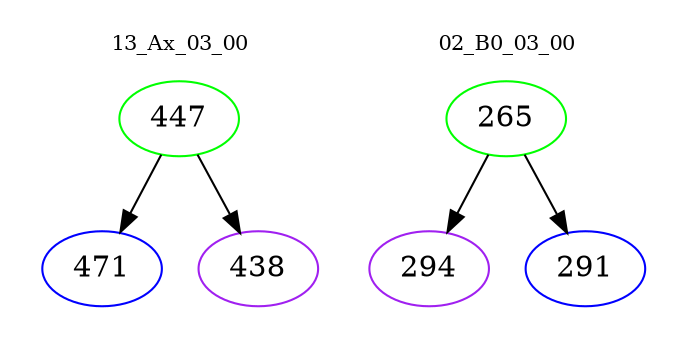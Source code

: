 digraph{
subgraph cluster_0 {
color = white
label = "13_Ax_03_00";
fontsize=10;
T0_447 [label="447", color="green"]
T0_447 -> T0_471 [color="black"]
T0_471 [label="471", color="blue"]
T0_447 -> T0_438 [color="black"]
T0_438 [label="438", color="purple"]
}
subgraph cluster_1 {
color = white
label = "02_B0_03_00";
fontsize=10;
T1_265 [label="265", color="green"]
T1_265 -> T1_294 [color="black"]
T1_294 [label="294", color="purple"]
T1_265 -> T1_291 [color="black"]
T1_291 [label="291", color="blue"]
}
}
